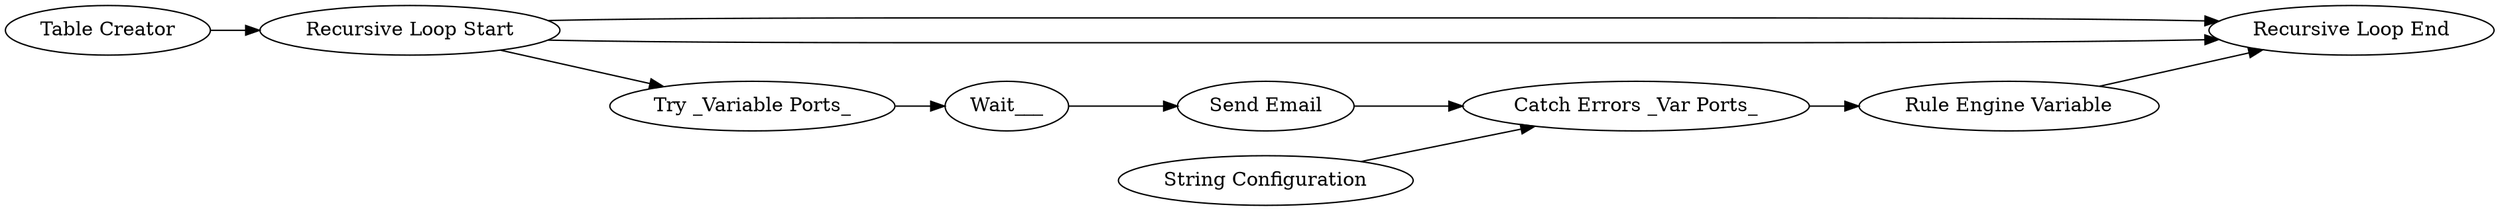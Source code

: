 digraph {
	1 [label="Table Creator"]
	7 [label="Catch Errors _Var Ports_"]
	9 [label="Recursive Loop Start"]
	11 [label="Rule Engine Variable"]
	13 [label="String Configuration"]
	14 [label="Recursive Loop End"]
	15 [label=Wait___]
	16 [label="Send Email"]
	17 [label="Try _Variable Ports_"]
	1 -> 9
	7 -> 11
	9 -> 14
	9 -> 14
	9 -> 17
	11 -> 14
	13 -> 7
	15 -> 16
	16 -> 7
	17 -> 15
	rankdir=LR
}
